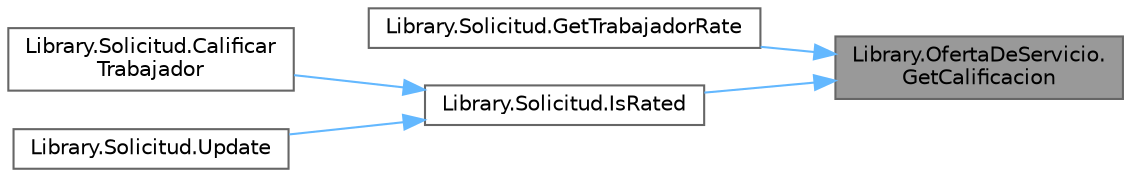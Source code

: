 digraph "Library.OfertaDeServicio.GetCalificacion"
{
 // INTERACTIVE_SVG=YES
 // LATEX_PDF_SIZE
  bgcolor="transparent";
  edge [fontname=Helvetica,fontsize=10,labelfontname=Helvetica,labelfontsize=10];
  node [fontname=Helvetica,fontsize=10,shape=box,height=0.2,width=0.4];
  rankdir="RL";
  Node1 [label="Library.OfertaDeServicio.\lGetCalificacion",height=0.2,width=0.4,color="gray40", fillcolor="grey60", style="filled", fontcolor="black",tooltip="Método para obtener la calificación dada a la oferta tras ser finalizada"];
  Node1 -> Node2 [dir="back",color="steelblue1",style="solid"];
  Node2 [label="Library.Solicitud.GetTrabajadorRate",height=0.2,width=0.4,color="grey40", fillcolor="white", style="filled",URL="$classLibrary_1_1Solicitud.html#a9c37895e75e674a5ea4667bb8aee1d4d",tooltip="Método para obtener el promedio de calificación de un trabajador"];
  Node1 -> Node3 [dir="back",color="steelblue1",style="solid"];
  Node3 [label="Library.Solicitud.IsRated",height=0.2,width=0.4,color="grey40", fillcolor="white", style="filled",URL="$classLibrary_1_1Solicitud.html#a3f28506b2bd1231cf55a2652d876d2ea",tooltip="Método para conocer si una oferta fue calificada"];
  Node3 -> Node4 [dir="back",color="steelblue1",style="solid"];
  Node4 [label="Library.Solicitud.Calificar\lTrabajador",height=0.2,width=0.4,color="grey40", fillcolor="white", style="filled",URL="$classLibrary_1_1Solicitud.html#a7f50425869d0aad5d0c0f7e6abe42492",tooltip="Método para calificar un trabajador"];
  Node3 -> Node5 [dir="back",color="steelblue1",style="solid"];
  Node5 [label="Library.Solicitud.Update",height=0.2,width=0.4,color="grey40", fillcolor="white", style="filled",URL="$classLibrary_1_1Solicitud.html#a2b9a4efefd35c16aca1099d7997c286e",tooltip="Método para actualizar una calificación en caso que se haga dentro del plazo. Si excede la fecha lími..."];
}
